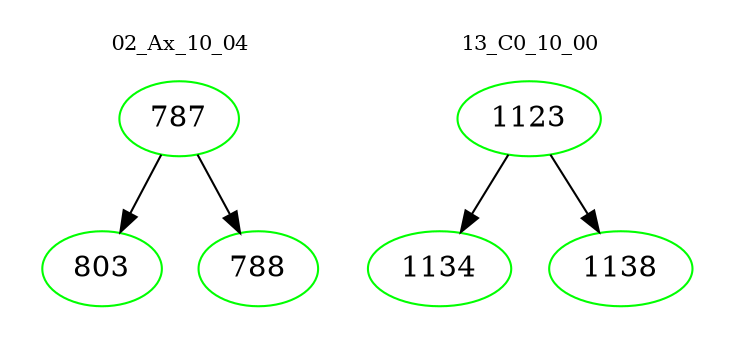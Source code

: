 digraph{
subgraph cluster_0 {
color = white
label = "02_Ax_10_04";
fontsize=10;
T0_787 [label="787", color="green"]
T0_787 -> T0_803 [color="black"]
T0_803 [label="803", color="green"]
T0_787 -> T0_788 [color="black"]
T0_788 [label="788", color="green"]
}
subgraph cluster_1 {
color = white
label = "13_C0_10_00";
fontsize=10;
T1_1123 [label="1123", color="green"]
T1_1123 -> T1_1134 [color="black"]
T1_1134 [label="1134", color="green"]
T1_1123 -> T1_1138 [color="black"]
T1_1138 [label="1138", color="green"]
}
}
